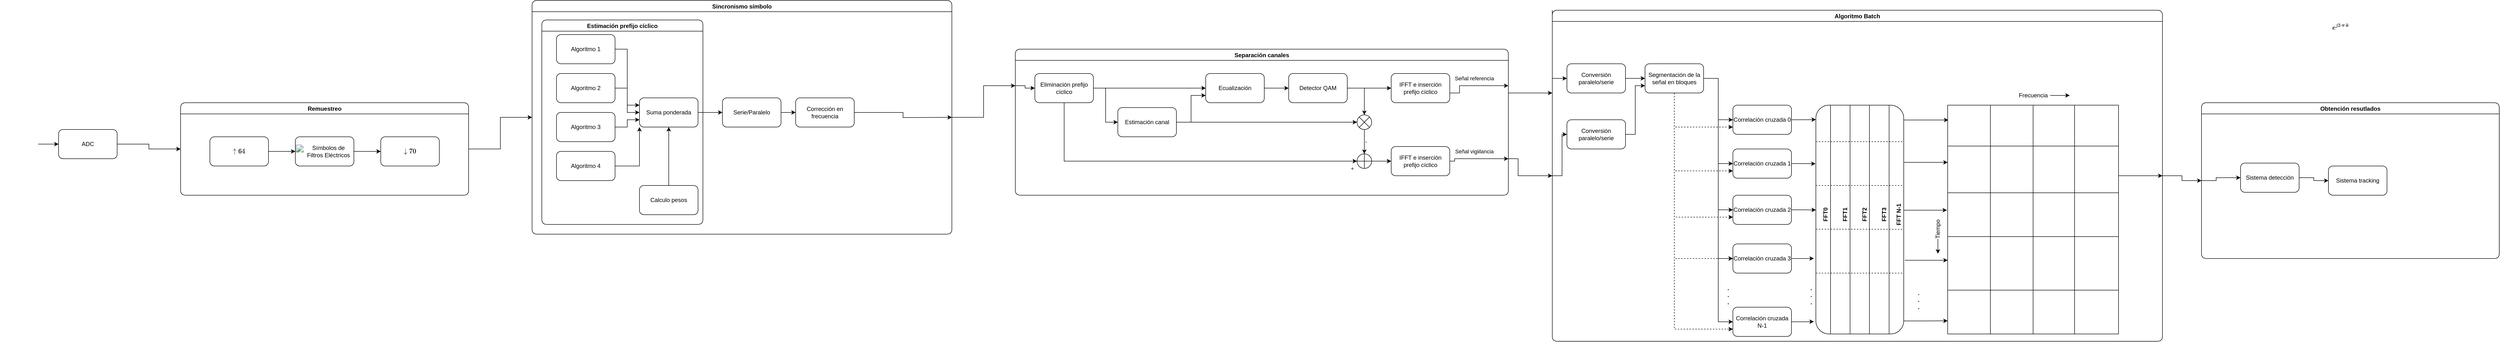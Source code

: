 <mxfile version="17.4.6" type="github">
  <diagram id="PDouPj2kM5bLhdBqerRg" name="Page-1">
    <mxGraphModel dx="2749" dy="1709" grid="1" gridSize="10" guides="1" tooltips="1" connect="1" arrows="1" fold="1" page="1" pageScale="1" pageWidth="1169" pageHeight="827" math="1" shadow="0">
      <root>
        <mxCell id="0" />
        <mxCell id="1" parent="0" />
        <mxCell id="5luADB34g27wOjglePZU-7" value="" style="group" parent="1" vertex="1" connectable="0">
          <mxGeometry x="-390" y="130" width="590" height="190" as="geometry" />
        </mxCell>
        <mxCell id="5luADB34g27wOjglePZU-3" value="Remuestreo" style="swimlane;rounded=1;shadow=0;glass=0;" parent="5luADB34g27wOjglePZU-7" vertex="1">
          <mxGeometry width="590" height="190" as="geometry">
            <mxRectangle x="70" y="50" width="100" height="23" as="alternateBounds" />
          </mxGeometry>
        </mxCell>
        <mxCell id="5luADB34g27wOjglePZU-1" value="$$\downarrow 70$$" style="rounded=1;whiteSpace=wrap;html=1;" parent="5luADB34g27wOjglePZU-3" vertex="1">
          <mxGeometry x="410" y="70" width="120" height="60" as="geometry" />
        </mxCell>
        <mxCell id="5luADB34g27wOjglePZU-6" style="edgeStyle=orthogonalEdgeStyle;rounded=0;orthogonalLoop=1;jettySize=auto;html=1;exitX=1;exitY=0.5;exitDx=0;exitDy=0;" parent="5luADB34g27wOjglePZU-3" source="5luADB34g27wOjglePZU-4" target="5luADB34g27wOjglePZU-1" edge="1">
          <mxGeometry relative="1" as="geometry" />
        </mxCell>
        <mxCell id="5luADB34g27wOjglePZU-4" value="&lt;img src=&quot;https://www.simbologia-electronica.com/imagenes/simbolos-electronicos/filtros-electricos/pasa-baja_1.png&quot; alt=&quot;Símbolos de Filtros Eléctricos&quot;&gt;" style="rounded=1;whiteSpace=wrap;html=1;" parent="5luADB34g27wOjglePZU-3" vertex="1">
          <mxGeometry x="235" y="70" width="120" height="60" as="geometry" />
        </mxCell>
        <mxCell id="irT74if5BE3DJ5M5jjfX-1" value="&lt;div style=&quot;text-align: center&quot;&gt;$$\uparrow 64$$&lt;/div&gt;" style="rounded=1;whiteSpace=wrap;html=1;" parent="5luADB34g27wOjglePZU-3" vertex="1">
          <mxGeometry x="60" y="70" width="120" height="60" as="geometry" />
        </mxCell>
        <mxCell id="5luADB34g27wOjglePZU-5" style="edgeStyle=orthogonalEdgeStyle;rounded=0;orthogonalLoop=1;jettySize=auto;html=1;exitX=1;exitY=0.5;exitDx=0;exitDy=0;entryX=0;entryY=0.5;entryDx=0;entryDy=0;" parent="5luADB34g27wOjglePZU-3" source="irT74if5BE3DJ5M5jjfX-1" target="5luADB34g27wOjglePZU-4" edge="1">
          <mxGeometry relative="1" as="geometry" />
        </mxCell>
        <mxCell id="5luADB34g27wOjglePZU-56" style="edgeStyle=orthogonalEdgeStyle;rounded=0;orthogonalLoop=1;jettySize=auto;html=1;entryX=0;entryY=0.25;entryDx=0;entryDy=0;" parent="1" source="5luADB34g27wOjglePZU-8" target="5luADB34g27wOjglePZU-23" edge="1">
          <mxGeometry relative="1" as="geometry" />
        </mxCell>
        <mxCell id="5luADB34g27wOjglePZU-8" value="Sincronismo símbolo" style="swimlane;rounded=1;shadow=0;glass=0;" parent="1" vertex="1">
          <mxGeometry x="330" y="-80" width="860" height="480" as="geometry">
            <mxRectangle x="70" y="50" width="100" height="23" as="alternateBounds" />
          </mxGeometry>
        </mxCell>
        <mxCell id="xXlW7vqDlNk6fbeK6KPa-19" style="edgeStyle=orthogonalEdgeStyle;rounded=0;orthogonalLoop=1;jettySize=auto;html=1;" parent="5luADB34g27wOjglePZU-8" source="5luADB34g27wOjglePZU-9" edge="1">
          <mxGeometry relative="1" as="geometry">
            <mxPoint x="860" y="240" as="targetPoint" />
          </mxGeometry>
        </mxCell>
        <mxCell id="5luADB34g27wOjglePZU-9" value="Corrección en frecuencia" style="rounded=1;whiteSpace=wrap;html=1;" parent="5luADB34g27wOjglePZU-8" vertex="1">
          <mxGeometry x="540" y="200" width="120" height="60" as="geometry" />
        </mxCell>
        <mxCell id="xXlW7vqDlNk6fbeK6KPa-20" style="edgeStyle=orthogonalEdgeStyle;rounded=0;orthogonalLoop=1;jettySize=auto;html=1;entryX=0;entryY=0.5;entryDx=0;entryDy=0;" parent="5luADB34g27wOjglePZU-8" source="xXlW7vqDlNk6fbeK6KPa-3" target="5luADB34g27wOjglePZU-9" edge="1">
          <mxGeometry relative="1" as="geometry" />
        </mxCell>
        <mxCell id="xXlW7vqDlNk6fbeK6KPa-3" value="Serie/Paralelo" style="rounded=1;whiteSpace=wrap;html=1;" parent="5luADB34g27wOjglePZU-8" vertex="1">
          <mxGeometry x="390" y="200" width="120" height="60" as="geometry" />
        </mxCell>
        <mxCell id="xXlW7vqDlNk6fbeK6KPa-4" value="Estimación prefijo cíclico" style="swimlane;rounded=1;shadow=0;glass=0;" parent="5luADB34g27wOjglePZU-8" vertex="1">
          <mxGeometry x="20" y="40" width="330" height="420" as="geometry">
            <mxRectangle x="70" y="50" width="100" height="23" as="alternateBounds" />
          </mxGeometry>
        </mxCell>
        <mxCell id="xXlW7vqDlNk6fbeK6KPa-18" style="edgeStyle=orthogonalEdgeStyle;rounded=0;orthogonalLoop=1;jettySize=auto;html=1;entryX=0;entryY=0.25;entryDx=0;entryDy=0;" parent="xXlW7vqDlNk6fbeK6KPa-4" source="5luADB34g27wOjglePZU-13" target="5luADB34g27wOjglePZU-11" edge="1">
          <mxGeometry relative="1" as="geometry" />
        </mxCell>
        <mxCell id="5luADB34g27wOjglePZU-13" value="Algoritmo 1" style="rounded=1;whiteSpace=wrap;html=1;" parent="xXlW7vqDlNk6fbeK6KPa-4" vertex="1">
          <mxGeometry x="30" y="30" width="120" height="60" as="geometry" />
        </mxCell>
        <mxCell id="5luADB34g27wOjglePZU-11" value="Suma ponderada" style="rounded=1;whiteSpace=wrap;html=1;" parent="xXlW7vqDlNk6fbeK6KPa-4" vertex="1">
          <mxGeometry x="200" y="160" width="120" height="60" as="geometry" />
        </mxCell>
        <mxCell id="xXlW7vqDlNk6fbeK6KPa-17" style="edgeStyle=orthogonalEdgeStyle;rounded=0;orthogonalLoop=1;jettySize=auto;html=1;" parent="xXlW7vqDlNk6fbeK6KPa-4" source="xXlW7vqDlNk6fbeK6KPa-10" target="5luADB34g27wOjglePZU-11" edge="1">
          <mxGeometry relative="1" as="geometry" />
        </mxCell>
        <mxCell id="xXlW7vqDlNk6fbeK6KPa-10" value="Algoritmo 2" style="rounded=1;whiteSpace=wrap;html=1;" parent="xXlW7vqDlNk6fbeK6KPa-4" vertex="1">
          <mxGeometry x="30" y="110" width="120" height="60" as="geometry" />
        </mxCell>
        <mxCell id="xXlW7vqDlNk6fbeK6KPa-15" style="edgeStyle=orthogonalEdgeStyle;rounded=0;orthogonalLoop=1;jettySize=auto;html=1;entryX=0;entryY=1;entryDx=0;entryDy=0;" parent="xXlW7vqDlNk6fbeK6KPa-4" source="xXlW7vqDlNk6fbeK6KPa-12" target="5luADB34g27wOjglePZU-11" edge="1">
          <mxGeometry relative="1" as="geometry" />
        </mxCell>
        <mxCell id="xXlW7vqDlNk6fbeK6KPa-12" value="Algoritmo 4" style="rounded=1;whiteSpace=wrap;html=1;" parent="xXlW7vqDlNk6fbeK6KPa-4" vertex="1">
          <mxGeometry x="30" y="270" width="120" height="60" as="geometry" />
        </mxCell>
        <mxCell id="xXlW7vqDlNk6fbeK6KPa-16" style="edgeStyle=orthogonalEdgeStyle;rounded=0;orthogonalLoop=1;jettySize=auto;html=1;entryX=0;entryY=0.75;entryDx=0;entryDy=0;" parent="xXlW7vqDlNk6fbeK6KPa-4" source="xXlW7vqDlNk6fbeK6KPa-11" target="5luADB34g27wOjglePZU-11" edge="1">
          <mxGeometry relative="1" as="geometry" />
        </mxCell>
        <mxCell id="xXlW7vqDlNk6fbeK6KPa-11" value="Algoritmo 3" style="rounded=1;whiteSpace=wrap;html=1;" parent="xXlW7vqDlNk6fbeK6KPa-4" vertex="1">
          <mxGeometry x="30" y="190" width="120" height="60" as="geometry" />
        </mxCell>
        <mxCell id="xXlW7vqDlNk6fbeK6KPa-14" style="edgeStyle=orthogonalEdgeStyle;rounded=0;orthogonalLoop=1;jettySize=auto;html=1;entryX=0.5;entryY=1;entryDx=0;entryDy=0;" parent="xXlW7vqDlNk6fbeK6KPa-4" source="xXlW7vqDlNk6fbeK6KPa-13" target="5luADB34g27wOjglePZU-11" edge="1">
          <mxGeometry relative="1" as="geometry" />
        </mxCell>
        <mxCell id="xXlW7vqDlNk6fbeK6KPa-13" value="Calculo pesos" style="rounded=1;whiteSpace=wrap;html=1;" parent="xXlW7vqDlNk6fbeK6KPa-4" vertex="1">
          <mxGeometry x="200" y="340" width="120" height="60" as="geometry" />
        </mxCell>
        <mxCell id="xXlW7vqDlNk6fbeK6KPa-21" style="edgeStyle=orthogonalEdgeStyle;rounded=0;orthogonalLoop=1;jettySize=auto;html=1;" parent="5luADB34g27wOjglePZU-8" source="5luADB34g27wOjglePZU-11" target="xXlW7vqDlNk6fbeK6KPa-3" edge="1">
          <mxGeometry relative="1" as="geometry" />
        </mxCell>
        <mxCell id="5luADB34g27wOjglePZU-12" style="edgeStyle=orthogonalEdgeStyle;rounded=0;orthogonalLoop=1;jettySize=auto;html=1;exitX=1;exitY=0.5;exitDx=0;exitDy=0;entryX=0;entryY=0.5;entryDx=0;entryDy=0;" parent="1" source="5luADB34g27wOjglePZU-3" target="5luADB34g27wOjglePZU-8" edge="1">
          <mxGeometry relative="1" as="geometry" />
        </mxCell>
        <mxCell id="5luADB34g27wOjglePZU-62" style="edgeStyle=orthogonalEdgeStyle;rounded=0;orthogonalLoop=1;jettySize=auto;html=1;exitX=1;exitY=0.75;exitDx=0;exitDy=0;entryX=0;entryY=0.5;entryDx=0;entryDy=0;" parent="1" source="5luADB34g27wOjglePZU-23" target="5luADB34g27wOjglePZU-57" edge="1">
          <mxGeometry relative="1" as="geometry">
            <Array as="points">
              <mxPoint x="2350" y="245" />
              <mxPoint x="2350" y="280" />
            </Array>
          </mxGeometry>
        </mxCell>
        <mxCell id="5luADB34g27wOjglePZU-63" style="edgeStyle=orthogonalEdgeStyle;rounded=0;orthogonalLoop=1;jettySize=auto;html=1;exitX=1;exitY=0.25;exitDx=0;exitDy=0;entryX=0;entryY=0.25;entryDx=0;entryDy=0;" parent="1" source="5luADB34g27wOjglePZU-23" target="5luADB34g27wOjglePZU-57" edge="1">
          <mxGeometry relative="1" as="geometry">
            <Array as="points">
              <mxPoint x="2330" y="110" />
            </Array>
          </mxGeometry>
        </mxCell>
        <mxCell id="5luADB34g27wOjglePZU-23" value="Separación canales" style="swimlane;rounded=1;shadow=0;glass=0;startSize=23;" parent="1" vertex="1">
          <mxGeometry x="1320" y="20" width="1010" height="300" as="geometry">
            <mxRectangle x="70" y="50" width="100" height="23" as="alternateBounds" />
          </mxGeometry>
        </mxCell>
        <mxCell id="5luADB34g27wOjglePZU-31" style="edgeStyle=orthogonalEdgeStyle;rounded=0;orthogonalLoop=1;jettySize=auto;html=1;entryX=0;entryY=0.5;entryDx=0;entryDy=0;" parent="5luADB34g27wOjglePZU-23" source="5luADB34g27wOjglePZU-26" target="5luADB34g27wOjglePZU-28" edge="1">
          <mxGeometry relative="1" as="geometry" />
        </mxCell>
        <mxCell id="5luADB34g27wOjglePZU-32" style="edgeStyle=orthogonalEdgeStyle;rounded=0;orthogonalLoop=1;jettySize=auto;html=1;entryX=0;entryY=0.5;entryDx=0;entryDy=0;" parent="5luADB34g27wOjglePZU-23" source="5luADB34g27wOjglePZU-26" target="5luADB34g27wOjglePZU-27" edge="1">
          <mxGeometry relative="1" as="geometry">
            <Array as="points">
              <mxPoint x="185" y="80" />
              <mxPoint x="185" y="150" />
            </Array>
          </mxGeometry>
        </mxCell>
        <mxCell id="5luADB34g27wOjglePZU-51" style="edgeStyle=orthogonalEdgeStyle;rounded=0;orthogonalLoop=1;jettySize=auto;html=1;entryX=0;entryY=0.5;entryDx=0;entryDy=0;labelPosition=right;verticalLabelPosition=top;align=left;verticalAlign=bottom;" parent="5luADB34g27wOjglePZU-23" source="5luADB34g27wOjglePZU-26" target="5luADB34g27wOjglePZU-44" edge="1">
          <mxGeometry relative="1" as="geometry">
            <Array as="points">
              <mxPoint x="100" y="230" />
            </Array>
          </mxGeometry>
        </mxCell>
        <mxCell id="5luADB34g27wOjglePZU-52" value="+" style="edgeLabel;html=1;align=center;verticalAlign=middle;resizable=0;points=[];" parent="5luADB34g27wOjglePZU-51" vertex="1" connectable="0">
          <mxGeometry x="0.708" y="-4" relative="1" as="geometry">
            <mxPoint x="95" y="11" as="offset" />
          </mxGeometry>
        </mxCell>
        <mxCell id="5luADB34g27wOjglePZU-26" value="Eliminación prefijo cíclico" style="rounded=1;whiteSpace=wrap;html=1;" parent="5luADB34g27wOjglePZU-23" vertex="1">
          <mxGeometry x="40" y="50" width="120" height="60" as="geometry" />
        </mxCell>
        <mxCell id="5luADB34g27wOjglePZU-33" style="edgeStyle=orthogonalEdgeStyle;rounded=0;orthogonalLoop=1;jettySize=auto;html=1;entryX=0;entryY=0.75;entryDx=0;entryDy=0;" parent="5luADB34g27wOjglePZU-23" source="5luADB34g27wOjglePZU-27" target="5luADB34g27wOjglePZU-28" edge="1">
          <mxGeometry relative="1" as="geometry" />
        </mxCell>
        <mxCell id="5luADB34g27wOjglePZU-43" style="edgeStyle=orthogonalEdgeStyle;rounded=0;orthogonalLoop=1;jettySize=auto;html=1;entryX=0;entryY=0.5;entryDx=0;entryDy=0;" parent="5luADB34g27wOjglePZU-23" source="5luADB34g27wOjglePZU-27" target="5luADB34g27wOjglePZU-40" edge="1">
          <mxGeometry relative="1" as="geometry" />
        </mxCell>
        <mxCell id="5luADB34g27wOjglePZU-27" value="Estimación canal" style="rounded=1;whiteSpace=wrap;html=1;" parent="5luADB34g27wOjglePZU-23" vertex="1">
          <mxGeometry x="210" y="120" width="120" height="60" as="geometry" />
        </mxCell>
        <mxCell id="5luADB34g27wOjglePZU-30" style="edgeStyle=orthogonalEdgeStyle;rounded=0;orthogonalLoop=1;jettySize=auto;html=1;" parent="5luADB34g27wOjglePZU-23" source="5luADB34g27wOjglePZU-28" target="5luADB34g27wOjglePZU-29" edge="1">
          <mxGeometry relative="1" as="geometry" />
        </mxCell>
        <mxCell id="5luADB34g27wOjglePZU-28" value="Ecualización" style="rounded=1;whiteSpace=wrap;html=1;" parent="5luADB34g27wOjglePZU-23" vertex="1">
          <mxGeometry x="390" y="50" width="120" height="60" as="geometry" />
        </mxCell>
        <mxCell id="5luADB34g27wOjglePZU-39" style="edgeStyle=orthogonalEdgeStyle;rounded=0;orthogonalLoop=1;jettySize=auto;html=1;exitX=1;exitY=0.5;exitDx=0;exitDy=0;" parent="5luADB34g27wOjglePZU-23" source="5luADB34g27wOjglePZU-29" target="5luADB34g27wOjglePZU-37" edge="1">
          <mxGeometry relative="1" as="geometry" />
        </mxCell>
        <mxCell id="5luADB34g27wOjglePZU-42" style="edgeStyle=orthogonalEdgeStyle;rounded=0;orthogonalLoop=1;jettySize=auto;html=1;entryX=0.5;entryY=0;entryDx=0;entryDy=0;" parent="5luADB34g27wOjglePZU-23" source="5luADB34g27wOjglePZU-29" target="5luADB34g27wOjglePZU-40" edge="1">
          <mxGeometry relative="1" as="geometry" />
        </mxCell>
        <mxCell id="5luADB34g27wOjglePZU-29" value="Detector QAM" style="rounded=1;whiteSpace=wrap;html=1;" parent="5luADB34g27wOjglePZU-23" vertex="1">
          <mxGeometry x="560" y="50" width="120" height="60" as="geometry" />
        </mxCell>
        <mxCell id="5luADB34g27wOjglePZU-37" value="IFFT e inserción prefijo cíclico" style="rounded=1;whiteSpace=wrap;html=1;" parent="5luADB34g27wOjglePZU-23" vertex="1">
          <mxGeometry x="770" y="50" width="120" height="60" as="geometry" />
        </mxCell>
        <mxCell id="5luADB34g27wOjglePZU-54" value="Señal vigiilancia" style="edgeStyle=orthogonalEdgeStyle;rounded=0;orthogonalLoop=1;jettySize=auto;html=1;entryX=1;entryY=0.75;entryDx=0;entryDy=0;" parent="5luADB34g27wOjglePZU-23" source="5luADB34g27wOjglePZU-38" target="5luADB34g27wOjglePZU-23" edge="1">
          <mxGeometry x="-0.12" y="15" relative="1" as="geometry">
            <Array as="points">
              <mxPoint x="900" y="230" />
              <mxPoint x="900" y="225" />
            </Array>
            <mxPoint as="offset" />
          </mxGeometry>
        </mxCell>
        <mxCell id="5luADB34g27wOjglePZU-38" value="IFFT e inserción prefijo cíclico" style="rounded=1;whiteSpace=wrap;html=1;" parent="5luADB34g27wOjglePZU-23" vertex="1">
          <mxGeometry x="770" y="200" width="120" height="60" as="geometry" />
        </mxCell>
        <mxCell id="5luADB34g27wOjglePZU-45" value="-" style="edgeStyle=orthogonalEdgeStyle;rounded=0;orthogonalLoop=1;jettySize=auto;html=1;entryX=0.5;entryY=0;entryDx=0;entryDy=0;labelPosition=right;verticalLabelPosition=middle;align=left;verticalAlign=middle;" parent="5luADB34g27wOjglePZU-23" source="5luADB34g27wOjglePZU-40" target="5luADB34g27wOjglePZU-44" edge="1">
          <mxGeometry relative="1" as="geometry" />
        </mxCell>
        <mxCell id="5luADB34g27wOjglePZU-40" value="" style="shape=sumEllipse;perimeter=ellipsePerimeter;whiteSpace=wrap;html=1;backgroundOutline=1;rounded=1;shadow=0;glass=0;" parent="5luADB34g27wOjglePZU-23" vertex="1">
          <mxGeometry x="700" y="135" width="30" height="30" as="geometry" />
        </mxCell>
        <mxCell id="5luADB34g27wOjglePZU-46" style="edgeStyle=orthogonalEdgeStyle;rounded=0;orthogonalLoop=1;jettySize=auto;html=1;entryX=0;entryY=0.5;entryDx=0;entryDy=0;" parent="5luADB34g27wOjglePZU-23" source="5luADB34g27wOjglePZU-44" target="5luADB34g27wOjglePZU-38" edge="1">
          <mxGeometry relative="1" as="geometry" />
        </mxCell>
        <mxCell id="5luADB34g27wOjglePZU-44" value="" style="shape=orEllipse;perimeter=ellipsePerimeter;whiteSpace=wrap;html=1;backgroundOutline=1;rounded=1;shadow=0;glass=0;" parent="5luADB34g27wOjglePZU-23" vertex="1">
          <mxGeometry x="700" y="215" width="30" height="30" as="geometry" />
        </mxCell>
        <mxCell id="5luADB34g27wOjglePZU-55" style="edgeStyle=orthogonalEdgeStyle;rounded=0;orthogonalLoop=1;jettySize=auto;html=1;exitX=0;exitY=0.25;exitDx=0;exitDy=0;entryX=0;entryY=0.5;entryDx=0;entryDy=0;" parent="5luADB34g27wOjglePZU-23" source="5luADB34g27wOjglePZU-23" target="5luADB34g27wOjglePZU-26" edge="1">
          <mxGeometry relative="1" as="geometry">
            <Array as="points">
              <mxPoint x="20" y="75" />
              <mxPoint x="20" y="80" />
            </Array>
          </mxGeometry>
        </mxCell>
        <mxCell id="5luADB34g27wOjglePZU-53" value="Señal referencia" style="edgeStyle=orthogonalEdgeStyle;rounded=0;orthogonalLoop=1;jettySize=auto;html=1;entryX=1;entryY=0.25;entryDx=0;entryDy=0;" parent="5luADB34g27wOjglePZU-23" source="5luADB34g27wOjglePZU-37" target="5luADB34g27wOjglePZU-23" edge="1">
          <mxGeometry x="-0.037" y="15" relative="1" as="geometry">
            <mxPoint x="1010" y="110" as="targetPoint" />
            <Array as="points">
              <mxPoint x="910" y="90" />
              <mxPoint x="910" y="75" />
            </Array>
            <mxPoint as="offset" />
          </mxGeometry>
        </mxCell>
        <mxCell id="82p_zA2Nt_jTjOzAJqe6-41" style="edgeStyle=orthogonalEdgeStyle;rounded=0;orthogonalLoop=1;jettySize=auto;html=1;entryX=0;entryY=0.5;entryDx=0;entryDy=0;" parent="1" source="5luADB34g27wOjglePZU-57" target="82p_zA2Nt_jTjOzAJqe6-10" edge="1">
          <mxGeometry relative="1" as="geometry" />
        </mxCell>
        <mxCell id="5luADB34g27wOjglePZU-57" value="Algoritmo Batch" style="swimlane;rounded=1;shadow=0;glass=0;" parent="1" vertex="1">
          <mxGeometry x="2420" y="-60" width="1250" height="680" as="geometry" />
        </mxCell>
        <mxCell id="5luADB34g27wOjglePZU-74" style="edgeStyle=orthogonalEdgeStyle;rounded=0;orthogonalLoop=1;jettySize=auto;html=1;entryX=0;entryY=0.5;entryDx=0;entryDy=0;" parent="5luADB34g27wOjglePZU-57" source="5luADB34g27wOjglePZU-64" target="5luADB34g27wOjglePZU-68" edge="1">
          <mxGeometry relative="1" as="geometry" />
        </mxCell>
        <mxCell id="5luADB34g27wOjglePZU-75" style="edgeStyle=orthogonalEdgeStyle;rounded=0;orthogonalLoop=1;jettySize=auto;html=1;exitX=1;exitY=0.5;exitDx=0;exitDy=0;entryX=0;entryY=0.5;entryDx=0;entryDy=0;" parent="5luADB34g27wOjglePZU-57" source="5luADB34g27wOjglePZU-64" target="5luADB34g27wOjglePZU-69" edge="1">
          <mxGeometry relative="1" as="geometry" />
        </mxCell>
        <mxCell id="5luADB34g27wOjglePZU-76" style="edgeStyle=orthogonalEdgeStyle;rounded=0;orthogonalLoop=1;jettySize=auto;html=1;exitX=1;exitY=0.5;exitDx=0;exitDy=0;entryX=0;entryY=0.5;entryDx=0;entryDy=0;" parent="5luADB34g27wOjglePZU-57" source="5luADB34g27wOjglePZU-64" target="5luADB34g27wOjglePZU-70" edge="1">
          <mxGeometry relative="1" as="geometry" />
        </mxCell>
        <mxCell id="5luADB34g27wOjglePZU-77" style="edgeStyle=orthogonalEdgeStyle;rounded=0;orthogonalLoop=1;jettySize=auto;html=1;exitX=1;exitY=0.5;exitDx=0;exitDy=0;entryX=0;entryY=0.5;entryDx=0;entryDy=0;" parent="5luADB34g27wOjglePZU-57" source="5luADB34g27wOjglePZU-64" target="5luADB34g27wOjglePZU-71" edge="1">
          <mxGeometry relative="1" as="geometry" />
        </mxCell>
        <mxCell id="5luADB34g27wOjglePZU-78" style="edgeStyle=orthogonalEdgeStyle;rounded=0;orthogonalLoop=1;jettySize=auto;html=1;exitX=1;exitY=0.5;exitDx=0;exitDy=0;entryX=0;entryY=0.5;entryDx=0;entryDy=0;" parent="5luADB34g27wOjglePZU-57" source="5luADB34g27wOjglePZU-64" target="5luADB34g27wOjglePZU-72" edge="1">
          <mxGeometry relative="1" as="geometry" />
        </mxCell>
        <mxCell id="5luADB34g27wOjglePZU-80" style="edgeStyle=orthogonalEdgeStyle;orthogonalLoop=1;jettySize=auto;html=1;exitX=0.5;exitY=1;exitDx=0;exitDy=0;entryX=0;entryY=0.75;entryDx=0;entryDy=0;rounded=0;dashed=1;" parent="5luADB34g27wOjglePZU-57" source="5luADB34g27wOjglePZU-64" target="5luADB34g27wOjglePZU-69" edge="1">
          <mxGeometry relative="1" as="geometry" />
        </mxCell>
        <mxCell id="5luADB34g27wOjglePZU-82" style="edgeStyle=orthogonalEdgeStyle;rounded=0;orthogonalLoop=1;jettySize=auto;html=1;exitX=0.5;exitY=1;exitDx=0;exitDy=0;entryX=0;entryY=0.75;entryDx=0;entryDy=0;dashed=1;" parent="5luADB34g27wOjglePZU-57" source="5luADB34g27wOjglePZU-64" target="5luADB34g27wOjglePZU-68" edge="1">
          <mxGeometry relative="1" as="geometry" />
        </mxCell>
        <mxCell id="5luADB34g27wOjglePZU-83" style="edgeStyle=orthogonalEdgeStyle;rounded=0;orthogonalLoop=1;jettySize=auto;html=1;exitX=0.5;exitY=1;exitDx=0;exitDy=0;entryX=0;entryY=0.75;entryDx=0;entryDy=0;dashed=1;" parent="5luADB34g27wOjglePZU-57" source="5luADB34g27wOjglePZU-64" target="5luADB34g27wOjglePZU-70" edge="1">
          <mxGeometry relative="1" as="geometry" />
        </mxCell>
        <mxCell id="5luADB34g27wOjglePZU-84" style="edgeStyle=orthogonalEdgeStyle;rounded=0;orthogonalLoop=1;jettySize=auto;html=1;entryX=0;entryY=0.5;entryDx=0;entryDy=0;dashed=1;" parent="5luADB34g27wOjglePZU-57" source="5luADB34g27wOjglePZU-64" target="5luADB34g27wOjglePZU-71" edge="1">
          <mxGeometry relative="1" as="geometry">
            <Array as="points">
              <mxPoint x="250" y="510" />
            </Array>
          </mxGeometry>
        </mxCell>
        <mxCell id="5luADB34g27wOjglePZU-85" style="edgeStyle=orthogonalEdgeStyle;rounded=0;orthogonalLoop=1;jettySize=auto;html=1;exitX=0.5;exitY=1;exitDx=0;exitDy=0;entryX=0;entryY=0.75;entryDx=0;entryDy=0;dashed=1;" parent="5luADB34g27wOjglePZU-57" source="5luADB34g27wOjglePZU-64" target="5luADB34g27wOjglePZU-72" edge="1">
          <mxGeometry relative="1" as="geometry" />
        </mxCell>
        <mxCell id="5luADB34g27wOjglePZU-64" value="Segmentación de la señal en bloques" style="rounded=1;whiteSpace=wrap;html=1;" parent="5luADB34g27wOjglePZU-57" vertex="1">
          <mxGeometry x="190" y="110" width="120" height="60" as="geometry" />
        </mxCell>
        <mxCell id="5luADB34g27wOjglePZU-89" style="edgeStyle=orthogonalEdgeStyle;rounded=0;orthogonalLoop=1;jettySize=auto;html=1;exitX=1;exitY=0.5;exitDx=0;exitDy=0;entryX=0;entryY=0.063;entryDx=0;entryDy=0;entryPerimeter=0;" parent="5luADB34g27wOjglePZU-57" source="5luADB34g27wOjglePZU-68" target="5luADB34g27wOjglePZU-86" edge="1">
          <mxGeometry relative="1" as="geometry" />
        </mxCell>
        <mxCell id="5luADB34g27wOjglePZU-68" value="Correlación cruzada 0" style="rounded=1;whiteSpace=wrap;html=1;" parent="5luADB34g27wOjglePZU-57" vertex="1">
          <mxGeometry x="370" y="195" width="120" height="60" as="geometry" />
        </mxCell>
        <mxCell id="5luADB34g27wOjglePZU-90" style="edgeStyle=orthogonalEdgeStyle;rounded=0;orthogonalLoop=1;jettySize=auto;html=1;entryX=-0.004;entryY=0.256;entryDx=0;entryDy=0;entryPerimeter=0;" parent="5luADB34g27wOjglePZU-57" source="5luADB34g27wOjglePZU-69" edge="1" target="5luADB34g27wOjglePZU-86">
          <mxGeometry relative="1" as="geometry">
            <mxPoint x="567" y="315" as="targetPoint" />
          </mxGeometry>
        </mxCell>
        <mxCell id="5luADB34g27wOjglePZU-69" value="Correlación cruzada 1" style="rounded=1;whiteSpace=wrap;html=1;" parent="5luADB34g27wOjglePZU-57" vertex="1">
          <mxGeometry x="370" y="285" width="120" height="60" as="geometry" />
        </mxCell>
        <mxCell id="5luADB34g27wOjglePZU-91" style="edgeStyle=orthogonalEdgeStyle;rounded=0;orthogonalLoop=1;jettySize=auto;html=1;exitX=1;exitY=0.5;exitDx=0;exitDy=0;entryX=0;entryY=0.458;entryDx=0;entryDy=0;entryPerimeter=0;" parent="5luADB34g27wOjglePZU-57" source="5luADB34g27wOjglePZU-70" target="5luADB34g27wOjglePZU-86" edge="1">
          <mxGeometry relative="1" as="geometry" />
        </mxCell>
        <mxCell id="5luADB34g27wOjglePZU-70" value="Correlación cruzada 2" style="rounded=1;whiteSpace=wrap;html=1;" parent="5luADB34g27wOjglePZU-57" vertex="1">
          <mxGeometry x="370" y="380" width="120" height="60" as="geometry" />
        </mxCell>
        <mxCell id="5luADB34g27wOjglePZU-92" style="edgeStyle=orthogonalEdgeStyle;rounded=0;orthogonalLoop=1;jettySize=auto;html=1;entryX=-0.023;entryY=0.67;entryDx=0;entryDy=0;entryPerimeter=0;" parent="5luADB34g27wOjglePZU-57" source="5luADB34g27wOjglePZU-71" target="5luADB34g27wOjglePZU-86" edge="1">
          <mxGeometry relative="1" as="geometry" />
        </mxCell>
        <mxCell id="5luADB34g27wOjglePZU-71" value="Correlación cruzada 3" style="rounded=1;whiteSpace=wrap;html=1;" parent="5luADB34g27wOjglePZU-57" vertex="1">
          <mxGeometry x="370" y="480" width="120" height="60" as="geometry" />
        </mxCell>
        <mxCell id="5luADB34g27wOjglePZU-93" style="edgeStyle=orthogonalEdgeStyle;rounded=0;orthogonalLoop=1;jettySize=auto;html=1;entryX=-0.023;entryY=0.946;entryDx=0;entryDy=0;entryPerimeter=0;" parent="5luADB34g27wOjglePZU-57" source="5luADB34g27wOjglePZU-72" target="5luADB34g27wOjglePZU-86" edge="1">
          <mxGeometry relative="1" as="geometry" />
        </mxCell>
        <mxCell id="5luADB34g27wOjglePZU-72" value="Correlación cruzada N-1" style="rounded=1;whiteSpace=wrap;html=1;" parent="5luADB34g27wOjglePZU-57" vertex="1">
          <mxGeometry x="370" y="610" width="120" height="60" as="geometry" />
        </mxCell>
        <mxCell id="5luADB34g27wOjglePZU-79" value="&lt;b&gt;.&lt;br&gt;.&lt;br&gt;.&lt;br&gt;&lt;/b&gt;" style="text;html=1;align=center;verticalAlign=middle;resizable=0;points=[];autosize=1;strokeColor=none;fillColor=none;" parent="5luADB34g27wOjglePZU-57" vertex="1">
          <mxGeometry x="350" y="560" width="20" height="50" as="geometry" />
        </mxCell>
        <mxCell id="5luADB34g27wOjglePZU-102" style="edgeStyle=orthogonalEdgeStyle;rounded=0;orthogonalLoop=1;jettySize=auto;html=1;entryX=0.004;entryY=0.065;entryDx=0;entryDy=0;entryPerimeter=0;exitX=0.997;exitY=0.065;exitDx=0;exitDy=0;exitPerimeter=0;" parent="5luADB34g27wOjglePZU-57" source="5luADB34g27wOjglePZU-86" target="5luADB34g27wOjglePZU-99" edge="1">
          <mxGeometry relative="1" as="geometry" />
        </mxCell>
        <mxCell id="5luADB34g27wOjglePZU-103" style="edgeStyle=orthogonalEdgeStyle;rounded=0;orthogonalLoop=1;jettySize=auto;html=1;exitX=1;exitY=0.25;exitDx=0;exitDy=0;entryX=0;entryY=0.25;entryDx=0;entryDy=0;" parent="5luADB34g27wOjglePZU-57" source="5luADB34g27wOjglePZU-86" target="5luADB34g27wOjglePZU-99" edge="1">
          <mxGeometry relative="1" as="geometry" />
        </mxCell>
        <mxCell id="5luADB34g27wOjglePZU-104" style="edgeStyle=orthogonalEdgeStyle;rounded=0;orthogonalLoop=1;jettySize=auto;html=1;exitX=0.997;exitY=0.459;exitDx=0;exitDy=0;exitPerimeter=0;entryX=-0.004;entryY=0.459;entryDx=0;entryDy=0;entryPerimeter=0;" parent="5luADB34g27wOjglePZU-57" source="5luADB34g27wOjglePZU-86" target="5luADB34g27wOjglePZU-99" edge="1">
          <mxGeometry relative="1" as="geometry" />
        </mxCell>
        <mxCell id="5luADB34g27wOjglePZU-105" style="edgeStyle=orthogonalEdgeStyle;rounded=0;orthogonalLoop=1;jettySize=auto;html=1;exitX=1.013;exitY=0.678;exitDx=0;exitDy=0;exitPerimeter=0;entryX=0;entryY=0.678;entryDx=0;entryDy=0;entryPerimeter=0;" parent="5luADB34g27wOjglePZU-57" source="5luADB34g27wOjglePZU-86" target="5luADB34g27wOjglePZU-99" edge="1">
          <mxGeometry relative="1" as="geometry">
            <mxPoint x="810" y="515" as="targetPoint" />
          </mxGeometry>
        </mxCell>
        <mxCell id="5luADB34g27wOjglePZU-86" value="" style="rounded=1;whiteSpace=wrap;html=1;shadow=0;glass=0;" parent="5luADB34g27wOjglePZU-57" vertex="1">
          <mxGeometry x="540" y="195" width="180" height="470" as="geometry" />
        </mxCell>
        <mxCell id="82p_zA2Nt_jTjOzAJqe6-40" style="edgeStyle=orthogonalEdgeStyle;rounded=0;orthogonalLoop=1;jettySize=auto;html=1;entryX=1;entryY=0.5;entryDx=0;entryDy=0;" parent="5luADB34g27wOjglePZU-57" source="5luADB34g27wOjglePZU-99" target="5luADB34g27wOjglePZU-57" edge="1">
          <mxGeometry relative="1" as="geometry">
            <Array as="points">
              <mxPoint x="1100" y="425" />
              <mxPoint x="1100" y="340" />
            </Array>
          </mxGeometry>
        </mxCell>
        <mxCell id="5luADB34g27wOjglePZU-99" value="" style="rounded=0;whiteSpace=wrap;html=1;shadow=0;glass=0;labelBackgroundColor=default;endArrow=none;fontSize=11;" parent="5luADB34g27wOjglePZU-57" vertex="1">
          <mxGeometry x="810" y="195" width="350" height="470" as="geometry" />
        </mxCell>
        <mxCell id="5luADB34g27wOjglePZU-100" value="Frecuencia" style="text;html=1;align=center;verticalAlign=middle;resizable=0;points=[];autosize=1;strokeColor=none;fillColor=none;" parent="5luADB34g27wOjglePZU-57" vertex="1">
          <mxGeometry x="950" y="165" width="70" height="20" as="geometry" />
        </mxCell>
        <mxCell id="5luADB34g27wOjglePZU-101" value="Tiempo" style="text;html=1;align=center;verticalAlign=middle;resizable=0;points=[];autosize=1;strokeColor=none;fillColor=none;horizontal=0;" parent="5luADB34g27wOjglePZU-57" vertex="1">
          <mxGeometry x="775" y="430" width="30" height="40" as="geometry" />
        </mxCell>
        <mxCell id="5luADB34g27wOjglePZU-106" style="edgeStyle=orthogonalEdgeStyle;rounded=0;orthogonalLoop=1;jettySize=auto;html=1;exitX=1.003;exitY=0.943;exitDx=0;exitDy=0;exitPerimeter=0;" parent="5luADB34g27wOjglePZU-57" source="5luADB34g27wOjglePZU-86" edge="1">
          <mxGeometry relative="1" as="geometry">
            <mxPoint x="810" y="638" as="targetPoint" />
          </mxGeometry>
        </mxCell>
        <mxCell id="5luADB34g27wOjglePZU-107" value="" style="endArrow=none;html=1;rounded=0;" parent="5luADB34g27wOjglePZU-57" edge="1">
          <mxGeometry width="50" height="50" relative="1" as="geometry">
            <mxPoint x="810" y="279" as="sourcePoint" />
            <mxPoint x="1160" y="279" as="targetPoint" />
          </mxGeometry>
        </mxCell>
        <mxCell id="5luADB34g27wOjglePZU-108" value="" style="endArrow=none;html=1;rounded=0;" parent="5luADB34g27wOjglePZU-57" edge="1">
          <mxGeometry width="50" height="50" relative="1" as="geometry">
            <mxPoint x="810" y="375" as="sourcePoint" />
            <mxPoint x="1160" y="375" as="targetPoint" />
          </mxGeometry>
        </mxCell>
        <mxCell id="5luADB34g27wOjglePZU-109" value="" style="endArrow=none;html=1;rounded=0;" parent="5luADB34g27wOjglePZU-57" edge="1">
          <mxGeometry width="50" height="50" relative="1" as="geometry">
            <mxPoint x="810" y="465" as="sourcePoint" />
            <mxPoint x="1160" y="465" as="targetPoint" />
          </mxGeometry>
        </mxCell>
        <mxCell id="5luADB34g27wOjglePZU-110" value="" style="endArrow=none;html=1;rounded=0;" parent="5luADB34g27wOjglePZU-57" edge="1">
          <mxGeometry width="50" height="50" relative="1" as="geometry">
            <mxPoint x="810" y="575" as="sourcePoint" />
            <mxPoint x="1160" y="575" as="targetPoint" />
          </mxGeometry>
        </mxCell>
        <mxCell id="iroz2q5MWz0Eh91kU0fL-8" value="&lt;b&gt;.&lt;br&gt;.&lt;br&gt;.&lt;br&gt;&lt;/b&gt;" style="text;html=1;align=center;verticalAlign=middle;resizable=0;points=[];autosize=1;strokeColor=none;fillColor=none;" parent="5luADB34g27wOjglePZU-57" vertex="1">
          <mxGeometry x="520" y="560" width="20" height="50" as="geometry" />
        </mxCell>
        <mxCell id="iroz2q5MWz0Eh91kU0fL-9" value="&lt;b&gt;.&lt;br&gt;.&lt;br&gt;.&lt;br&gt;&lt;/b&gt;" style="text;html=1;align=center;verticalAlign=middle;resizable=0;points=[];autosize=1;strokeColor=none;fillColor=none;" parent="5luADB34g27wOjglePZU-57" vertex="1">
          <mxGeometry x="740" y="570" width="20" height="50" as="geometry" />
        </mxCell>
        <mxCell id="82p_zA2Nt_jTjOzAJqe6-49" style="edgeStyle=orthogonalEdgeStyle;rounded=0;orthogonalLoop=1;jettySize=auto;html=1;entryX=0;entryY=0.5;entryDx=0;entryDy=0;" parent="5luADB34g27wOjglePZU-57" source="82p_zA2Nt_jTjOzAJqe6-46" target="5luADB34g27wOjglePZU-64" edge="1">
          <mxGeometry relative="1" as="geometry" />
        </mxCell>
        <mxCell id="82p_zA2Nt_jTjOzAJqe6-46" value="Conversión paralelo/serie" style="rounded=1;whiteSpace=wrap;html=1;" parent="5luADB34g27wOjglePZU-57" vertex="1">
          <mxGeometry x="30" y="110" width="120" height="60" as="geometry" />
        </mxCell>
        <mxCell id="82p_zA2Nt_jTjOzAJqe6-48" style="edgeStyle=orthogonalEdgeStyle;rounded=0;orthogonalLoop=1;jettySize=auto;html=1;entryX=0;entryY=0.75;entryDx=0;entryDy=0;" parent="5luADB34g27wOjglePZU-57" source="82p_zA2Nt_jTjOzAJqe6-47" target="5luADB34g27wOjglePZU-64" edge="1">
          <mxGeometry relative="1" as="geometry" />
        </mxCell>
        <mxCell id="82p_zA2Nt_jTjOzAJqe6-47" value="Conversión paralelo/serie" style="rounded=1;whiteSpace=wrap;html=1;" parent="5luADB34g27wOjglePZU-57" vertex="1">
          <mxGeometry x="30" y="225" width="120" height="60" as="geometry" />
        </mxCell>
        <mxCell id="82p_zA2Nt_jTjOzAJqe6-50" style="edgeStyle=orthogonalEdgeStyle;rounded=0;orthogonalLoop=1;jettySize=auto;html=1;exitX=0;exitY=0;exitDx=0;exitDy=0;entryX=0;entryY=0.5;entryDx=0;entryDy=0;" parent="5luADB34g27wOjglePZU-57" source="5luADB34g27wOjglePZU-57" target="82p_zA2Nt_jTjOzAJqe6-46" edge="1">
          <mxGeometry relative="1" as="geometry">
            <Array as="points">
              <mxPoint y="140" />
            </Array>
          </mxGeometry>
        </mxCell>
        <mxCell id="82p_zA2Nt_jTjOzAJqe6-51" style="edgeStyle=orthogonalEdgeStyle;rounded=0;orthogonalLoop=1;jettySize=auto;html=1;exitX=0;exitY=0.75;exitDx=0;exitDy=0;entryX=0;entryY=0.5;entryDx=0;entryDy=0;" parent="5luADB34g27wOjglePZU-57" source="5luADB34g27wOjglePZU-57" target="82p_zA2Nt_jTjOzAJqe6-47" edge="1">
          <mxGeometry relative="1" as="geometry">
            <Array as="points">
              <mxPoint y="340" />
              <mxPoint x="20" y="340" />
              <mxPoint x="20" y="255" />
            </Array>
          </mxGeometry>
        </mxCell>
        <mxCell id="kG4oIcdYXYJkIlnAyr43-4" style="edgeStyle=orthogonalEdgeStyle;rounded=0;orthogonalLoop=1;jettySize=auto;html=1;exitX=0.25;exitY=0;exitDx=0;exitDy=0;entryX=0.25;entryY=1;entryDx=0;entryDy=0;strokeColor=default;endArrow=none;" parent="5luADB34g27wOjglePZU-57" source="5luADB34g27wOjglePZU-99" target="5luADB34g27wOjglePZU-99" edge="1">
          <mxGeometry relative="1" as="geometry">
            <Array as="points">
              <mxPoint x="898" y="460" />
              <mxPoint x="898" y="460" />
            </Array>
          </mxGeometry>
        </mxCell>
        <mxCell id="kG4oIcdYXYJkIlnAyr43-7" style="edgeStyle=orthogonalEdgeStyle;rounded=0;orthogonalLoop=1;jettySize=auto;html=1;exitX=0.5;exitY=0;exitDx=0;exitDy=0;entryX=0.5;entryY=1;entryDx=0;entryDy=0;strokeColor=default;endArrow=none;" parent="5luADB34g27wOjglePZU-57" source="5luADB34g27wOjglePZU-99" target="5luADB34g27wOjglePZU-99" edge="1">
          <mxGeometry relative="1" as="geometry">
            <mxPoint x="907.5" y="205" as="sourcePoint" />
            <mxPoint x="907.5" y="675.0" as="targetPoint" />
            <Array as="points">
              <mxPoint x="985" y="560" />
              <mxPoint x="985" y="560" />
            </Array>
          </mxGeometry>
        </mxCell>
        <mxCell id="kG4oIcdYXYJkIlnAyr43-8" style="edgeStyle=orthogonalEdgeStyle;rounded=0;orthogonalLoop=1;jettySize=auto;html=1;exitX=0.75;exitY=0;exitDx=0;exitDy=0;entryX=0.75;entryY=1;entryDx=0;entryDy=0;strokeColor=default;endArrow=none;" parent="5luADB34g27wOjglePZU-57" source="5luADB34g27wOjglePZU-99" target="5luADB34g27wOjglePZU-99" edge="1">
          <mxGeometry relative="1" as="geometry">
            <mxPoint x="995" y="205.0" as="sourcePoint" />
            <mxPoint x="995" y="675" as="targetPoint" />
            <Array as="points">
              <mxPoint x="1070" y="195" />
              <mxPoint x="1070" y="665" />
            </Array>
          </mxGeometry>
        </mxCell>
        <mxCell id="ix8nrv1j3cgbnX1aj0cv-2" value="" style="endArrow=none;html=1;rounded=0;dashed=1;" edge="1" parent="5luADB34g27wOjglePZU-57">
          <mxGeometry width="50" height="50" relative="1" as="geometry">
            <mxPoint x="540" y="360" as="sourcePoint" />
            <mxPoint x="720" y="360" as="targetPoint" />
          </mxGeometry>
        </mxCell>
        <mxCell id="ix8nrv1j3cgbnX1aj0cv-3" value="" style="endArrow=none;html=1;rounded=0;exitX=0.001;exitY=0.153;exitDx=0;exitDy=0;exitPerimeter=0;dashed=1;" edge="1" parent="5luADB34g27wOjglePZU-57">
          <mxGeometry width="50" height="50" relative="1" as="geometry">
            <mxPoint x="540.0" y="449.73" as="sourcePoint" />
            <mxPoint x="720" y="450" as="targetPoint" />
          </mxGeometry>
        </mxCell>
        <mxCell id="ix8nrv1j3cgbnX1aj0cv-4" value="" style="endArrow=none;html=1;rounded=0;exitX=0.001;exitY=0.153;exitDx=0;exitDy=0;exitPerimeter=0;dashed=1;" edge="1" parent="5luADB34g27wOjglePZU-57">
          <mxGeometry width="50" height="50" relative="1" as="geometry">
            <mxPoint x="540.0" y="540.06" as="sourcePoint" />
            <mxPoint x="720" y="540" as="targetPoint" />
          </mxGeometry>
        </mxCell>
        <mxCell id="ix8nrv1j3cgbnX1aj0cv-5" style="edgeStyle=orthogonalEdgeStyle;rounded=0;orthogonalLoop=1;jettySize=auto;html=1;exitX=0.25;exitY=0;exitDx=0;exitDy=0;entryX=0.25;entryY=1;entryDx=0;entryDy=0;strokeColor=default;endArrow=none;" edge="1" parent="5luADB34g27wOjglePZU-57">
          <mxGeometry relative="1" as="geometry">
            <Array as="points">
              <mxPoint x="609.52" y="410" />
              <mxPoint x="609.52" y="410" />
            </Array>
            <mxPoint x="610.02" y="195" as="sourcePoint" />
            <mxPoint x="610.02" y="665" as="targetPoint" />
          </mxGeometry>
        </mxCell>
        <mxCell id="ix8nrv1j3cgbnX1aj0cv-6" style="edgeStyle=orthogonalEdgeStyle;rounded=0;orthogonalLoop=1;jettySize=auto;html=1;exitX=0.25;exitY=0;exitDx=0;exitDy=0;entryX=0.25;entryY=1;entryDx=0;entryDy=0;strokeColor=default;endArrow=none;" edge="1" parent="5luADB34g27wOjglePZU-57">
          <mxGeometry relative="1" as="geometry">
            <Array as="points">
              <mxPoint x="650.19" y="460" />
              <mxPoint x="650.19" y="460" />
            </Array>
            <mxPoint x="649.69" y="195" as="sourcePoint" />
            <mxPoint x="649.69" y="665" as="targetPoint" />
          </mxGeometry>
        </mxCell>
        <mxCell id="ix8nrv1j3cgbnX1aj0cv-7" style="edgeStyle=orthogonalEdgeStyle;rounded=0;orthogonalLoop=1;jettySize=auto;html=1;exitX=0.25;exitY=0;exitDx=0;exitDy=0;entryX=0.25;entryY=1;entryDx=0;entryDy=0;strokeColor=default;endArrow=none;" edge="1" parent="5luADB34g27wOjglePZU-57">
          <mxGeometry relative="1" as="geometry">
            <Array as="points">
              <mxPoint x="690.52" y="460" />
              <mxPoint x="690.52" y="460" />
            </Array>
            <mxPoint x="690.02" y="195" as="sourcePoint" />
            <mxPoint x="690.02" y="665" as="targetPoint" />
          </mxGeometry>
        </mxCell>
        <mxCell id="ix8nrv1j3cgbnX1aj0cv-9" value="" style="endArrow=none;html=1;rounded=0;dashed=1;" edge="1" parent="5luADB34g27wOjglePZU-57">
          <mxGeometry width="50" height="50" relative="1" as="geometry">
            <mxPoint x="540.19" y="270" as="sourcePoint" />
            <mxPoint x="720" y="270" as="targetPoint" />
          </mxGeometry>
        </mxCell>
        <mxCell id="ix8nrv1j3cgbnX1aj0cv-10" style="edgeStyle=orthogonalEdgeStyle;rounded=0;orthogonalLoop=1;jettySize=auto;html=1;exitX=0.25;exitY=0;exitDx=0;exitDy=0;entryX=0.25;entryY=1;entryDx=0;entryDy=0;strokeColor=default;endArrow=none;" edge="1" parent="5luADB34g27wOjglePZU-57">
          <mxGeometry relative="1" as="geometry">
            <Array as="points">
              <mxPoint x="569.52" y="410" />
              <mxPoint x="569.52" y="410" />
            </Array>
            <mxPoint x="570.02" y="195" as="sourcePoint" />
            <mxPoint x="570.02" y="665" as="targetPoint" />
          </mxGeometry>
        </mxCell>
        <mxCell id="ix8nrv1j3cgbnX1aj0cv-17" value="&lt;b&gt;FFT0&lt;/b&gt;" style="text;html=1;align=center;verticalAlign=middle;resizable=0;points=[];autosize=1;strokeColor=none;fillColor=none;horizontal=0;" vertex="1" parent="5luADB34g27wOjglePZU-57">
          <mxGeometry x="540" y="410" width="40" height="20" as="geometry" />
        </mxCell>
        <mxCell id="ix8nrv1j3cgbnX1aj0cv-12" value="&lt;b&gt;FFT1&lt;/b&gt;" style="text;html=1;align=center;verticalAlign=middle;resizable=0;points=[];autosize=1;strokeColor=none;fillColor=none;horizontal=0;" vertex="1" parent="5luADB34g27wOjglePZU-57">
          <mxGeometry x="580" y="410" width="40" height="20" as="geometry" />
        </mxCell>
        <mxCell id="ix8nrv1j3cgbnX1aj0cv-15" value="&lt;b&gt;FFT2&lt;/b&gt;" style="text;html=1;align=center;verticalAlign=middle;resizable=0;points=[];autosize=1;strokeColor=none;fillColor=none;horizontal=0;" vertex="1" parent="5luADB34g27wOjglePZU-57">
          <mxGeometry x="620" y="410" width="40" height="20" as="geometry" />
        </mxCell>
        <mxCell id="ix8nrv1j3cgbnX1aj0cv-16" value="&lt;b&gt;FFT3&lt;/b&gt;" style="text;html=1;align=center;verticalAlign=middle;resizable=0;points=[];autosize=1;strokeColor=none;fillColor=none;horizontal=0;" vertex="1" parent="5luADB34g27wOjglePZU-57">
          <mxGeometry x="660" y="410" width="40" height="20" as="geometry" />
        </mxCell>
        <mxCell id="ix8nrv1j3cgbnX1aj0cv-19" value="&lt;b&gt;FFT N-1&lt;/b&gt;" style="text;html=1;align=center;verticalAlign=middle;resizable=0;points=[];autosize=1;strokeColor=none;fillColor=none;horizontal=0;" vertex="1" parent="5luADB34g27wOjglePZU-57">
          <mxGeometry x="680" y="410" width="60" height="20" as="geometry" />
        </mxCell>
        <mxCell id="5luADB34g27wOjglePZU-111" style="edgeStyle=orthogonalEdgeStyle;rounded=0;orthogonalLoop=1;jettySize=auto;html=1;" parent="1" source="5luADB34g27wOjglePZU-100" edge="1">
          <mxGeometry relative="1" as="geometry">
            <mxPoint x="3480" y="115" as="targetPoint" />
          </mxGeometry>
        </mxCell>
        <mxCell id="5luADB34g27wOjglePZU-112" style="edgeStyle=orthogonalEdgeStyle;rounded=0;orthogonalLoop=1;jettySize=auto;html=1;" parent="1" source="5luADB34g27wOjglePZU-101" edge="1">
          <mxGeometry relative="1" as="geometry">
            <mxPoint x="3210" y="440" as="targetPoint" />
          </mxGeometry>
        </mxCell>
        <mxCell id="iroz2q5MWz0Eh91kU0fL-5" style="edgeStyle=orthogonalEdgeStyle;rounded=0;orthogonalLoop=1;jettySize=auto;html=1;entryX=0;entryY=0.5;entryDx=0;entryDy=0;" parent="1" source="iroz2q5MWz0Eh91kU0fL-1" target="iroz2q5MWz0Eh91kU0fL-3" edge="1">
          <mxGeometry relative="1" as="geometry" />
        </mxCell>
        <mxCell id="iroz2q5MWz0Eh91kU0fL-1" value="" style="shape=image;html=1;verticalAlign=top;verticalLabelPosition=bottom;labelBackgroundColor=#ffffff;imageAspect=0;aspect=fixed;image=https://cdn4.iconfinder.com/data/icons/internet-networking-and-communication-glyph-24/24/Communication_tower_signal_tower_wifi_antenna_wifi_tower_wireless_antenna-128.png" parent="1" vertex="1">
          <mxGeometry x="-760" y="176" width="78" height="78" as="geometry" />
        </mxCell>
        <mxCell id="iroz2q5MWz0Eh91kU0fL-4" style="edgeStyle=orthogonalEdgeStyle;rounded=0;orthogonalLoop=1;jettySize=auto;html=1;entryX=0;entryY=0.5;entryDx=0;entryDy=0;" parent="1" source="iroz2q5MWz0Eh91kU0fL-3" target="5luADB34g27wOjglePZU-3" edge="1">
          <mxGeometry relative="1" as="geometry" />
        </mxCell>
        <mxCell id="iroz2q5MWz0Eh91kU0fL-3" value="ADC" style="rounded=1;whiteSpace=wrap;html=1;" parent="1" vertex="1">
          <mxGeometry x="-640" y="185" width="120" height="60" as="geometry" />
        </mxCell>
        <mxCell id="82p_zA2Nt_jTjOzAJqe6-10" value="Obtención resutlados" style="swimlane;rounded=1;shadow=0;glass=0;startSize=23;" parent="1" vertex="1">
          <mxGeometry x="3750" y="130" width="610" height="320" as="geometry">
            <mxRectangle x="70" y="50" width="100" height="23" as="alternateBounds" />
          </mxGeometry>
        </mxCell>
        <mxCell id="ix8nrv1j3cgbnX1aj0cv-25" style="edgeStyle=orthogonalEdgeStyle;rounded=0;orthogonalLoop=1;jettySize=auto;html=1;entryX=0;entryY=0.5;entryDx=0;entryDy=0;" edge="1" parent="82p_zA2Nt_jTjOzAJqe6-10" source="ix8nrv1j3cgbnX1aj0cv-22" target="ix8nrv1j3cgbnX1aj0cv-24">
          <mxGeometry relative="1" as="geometry" />
        </mxCell>
        <mxCell id="ix8nrv1j3cgbnX1aj0cv-22" value="Sistema detección" style="rounded=1;whiteSpace=wrap;html=1;" vertex="1" parent="82p_zA2Nt_jTjOzAJqe6-10">
          <mxGeometry x="80" y="124" width="120" height="60" as="geometry" />
        </mxCell>
        <mxCell id="ix8nrv1j3cgbnX1aj0cv-23" style="edgeStyle=orthogonalEdgeStyle;rounded=0;orthogonalLoop=1;jettySize=auto;html=1;exitX=0;exitY=0.25;exitDx=0;exitDy=0;entryX=0;entryY=0.5;entryDx=0;entryDy=0;" edge="1" parent="82p_zA2Nt_jTjOzAJqe6-10" source="82p_zA2Nt_jTjOzAJqe6-10" target="ix8nrv1j3cgbnX1aj0cv-22">
          <mxGeometry relative="1" as="geometry">
            <Array as="points">
              <mxPoint y="160" />
              <mxPoint x="30" y="160" />
              <mxPoint x="30" y="154" />
            </Array>
          </mxGeometry>
        </mxCell>
        <mxCell id="ix8nrv1j3cgbnX1aj0cv-24" value="Sistema tracking" style="rounded=1;whiteSpace=wrap;html=1;" vertex="1" parent="82p_zA2Nt_jTjOzAJqe6-10">
          <mxGeometry x="260" y="130" width="120" height="60" as="geometry" />
        </mxCell>
        <mxCell id="kG4oIcdYXYJkIlnAyr43-2" value="$$e^{j2\cdot\pi\cdot k}$$" style="text;html=1;strokeColor=none;fillColor=none;align=center;verticalAlign=middle;whiteSpace=wrap;rounded=0;" parent="1" vertex="1">
          <mxGeometry x="3970" y="-40" width="130" height="30" as="geometry" />
        </mxCell>
      </root>
    </mxGraphModel>
  </diagram>
</mxfile>
